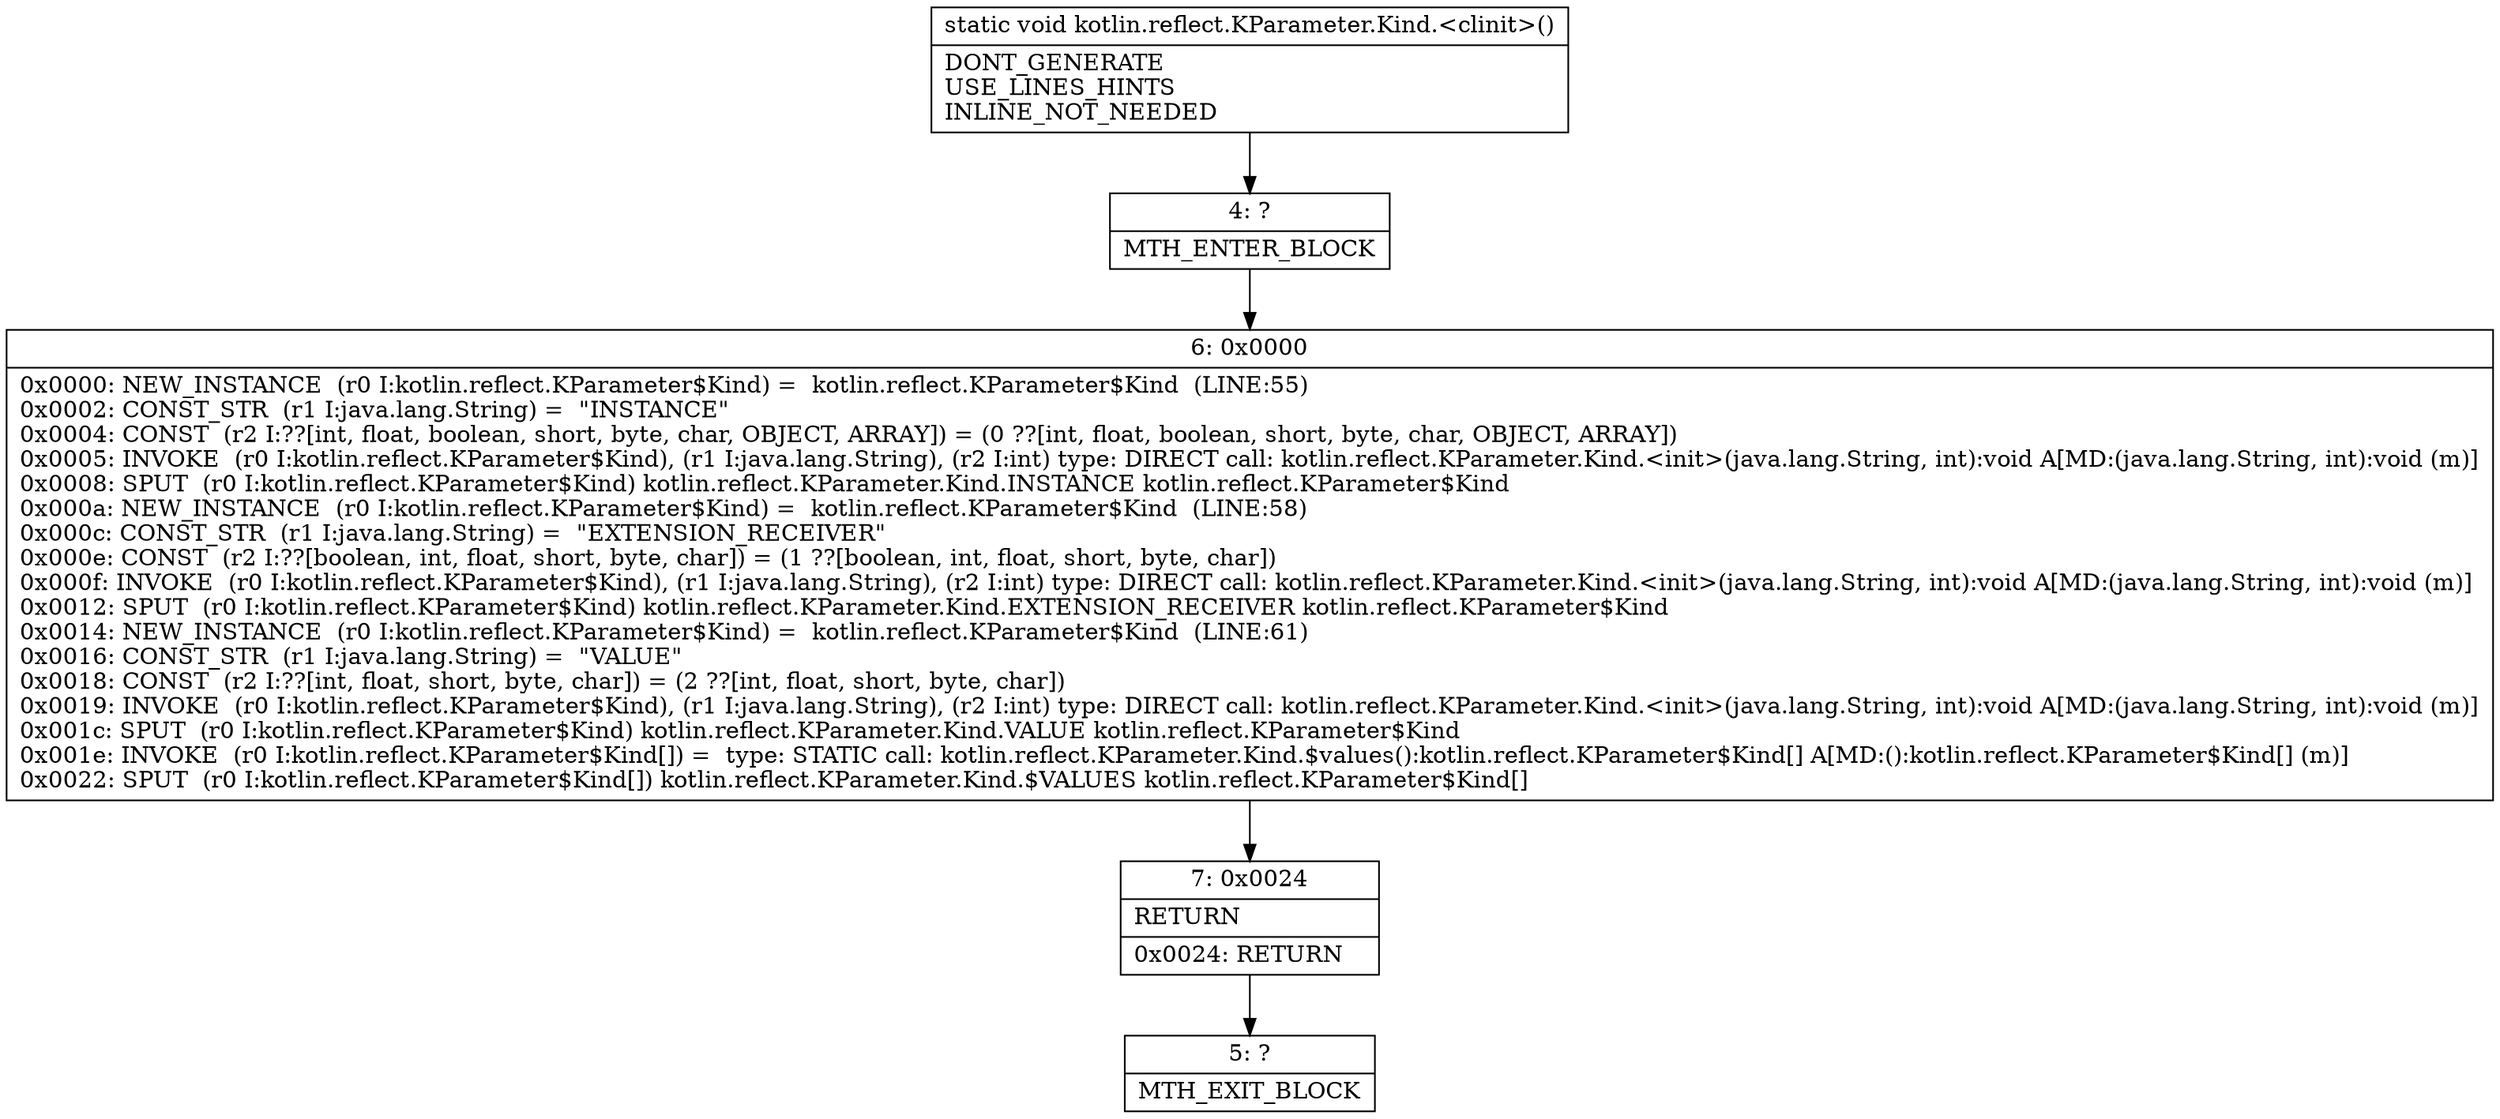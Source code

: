 digraph "CFG forkotlin.reflect.KParameter.Kind.\<clinit\>()V" {
Node_4 [shape=record,label="{4\:\ ?|MTH_ENTER_BLOCK\l}"];
Node_6 [shape=record,label="{6\:\ 0x0000|0x0000: NEW_INSTANCE  (r0 I:kotlin.reflect.KParameter$Kind) =  kotlin.reflect.KParameter$Kind  (LINE:55)\l0x0002: CONST_STR  (r1 I:java.lang.String) =  \"INSTANCE\" \l0x0004: CONST  (r2 I:??[int, float, boolean, short, byte, char, OBJECT, ARRAY]) = (0 ??[int, float, boolean, short, byte, char, OBJECT, ARRAY]) \l0x0005: INVOKE  (r0 I:kotlin.reflect.KParameter$Kind), (r1 I:java.lang.String), (r2 I:int) type: DIRECT call: kotlin.reflect.KParameter.Kind.\<init\>(java.lang.String, int):void A[MD:(java.lang.String, int):void (m)]\l0x0008: SPUT  (r0 I:kotlin.reflect.KParameter$Kind) kotlin.reflect.KParameter.Kind.INSTANCE kotlin.reflect.KParameter$Kind \l0x000a: NEW_INSTANCE  (r0 I:kotlin.reflect.KParameter$Kind) =  kotlin.reflect.KParameter$Kind  (LINE:58)\l0x000c: CONST_STR  (r1 I:java.lang.String) =  \"EXTENSION_RECEIVER\" \l0x000e: CONST  (r2 I:??[boolean, int, float, short, byte, char]) = (1 ??[boolean, int, float, short, byte, char]) \l0x000f: INVOKE  (r0 I:kotlin.reflect.KParameter$Kind), (r1 I:java.lang.String), (r2 I:int) type: DIRECT call: kotlin.reflect.KParameter.Kind.\<init\>(java.lang.String, int):void A[MD:(java.lang.String, int):void (m)]\l0x0012: SPUT  (r0 I:kotlin.reflect.KParameter$Kind) kotlin.reflect.KParameter.Kind.EXTENSION_RECEIVER kotlin.reflect.KParameter$Kind \l0x0014: NEW_INSTANCE  (r0 I:kotlin.reflect.KParameter$Kind) =  kotlin.reflect.KParameter$Kind  (LINE:61)\l0x0016: CONST_STR  (r1 I:java.lang.String) =  \"VALUE\" \l0x0018: CONST  (r2 I:??[int, float, short, byte, char]) = (2 ??[int, float, short, byte, char]) \l0x0019: INVOKE  (r0 I:kotlin.reflect.KParameter$Kind), (r1 I:java.lang.String), (r2 I:int) type: DIRECT call: kotlin.reflect.KParameter.Kind.\<init\>(java.lang.String, int):void A[MD:(java.lang.String, int):void (m)]\l0x001c: SPUT  (r0 I:kotlin.reflect.KParameter$Kind) kotlin.reflect.KParameter.Kind.VALUE kotlin.reflect.KParameter$Kind \l0x001e: INVOKE  (r0 I:kotlin.reflect.KParameter$Kind[]) =  type: STATIC call: kotlin.reflect.KParameter.Kind.$values():kotlin.reflect.KParameter$Kind[] A[MD:():kotlin.reflect.KParameter$Kind[] (m)]\l0x0022: SPUT  (r0 I:kotlin.reflect.KParameter$Kind[]) kotlin.reflect.KParameter.Kind.$VALUES kotlin.reflect.KParameter$Kind[] \l}"];
Node_7 [shape=record,label="{7\:\ 0x0024|RETURN\l|0x0024: RETURN   \l}"];
Node_5 [shape=record,label="{5\:\ ?|MTH_EXIT_BLOCK\l}"];
MethodNode[shape=record,label="{static void kotlin.reflect.KParameter.Kind.\<clinit\>()  | DONT_GENERATE\lUSE_LINES_HINTS\lINLINE_NOT_NEEDED\l}"];
MethodNode -> Node_4;Node_4 -> Node_6;
Node_6 -> Node_7;
Node_7 -> Node_5;
}

